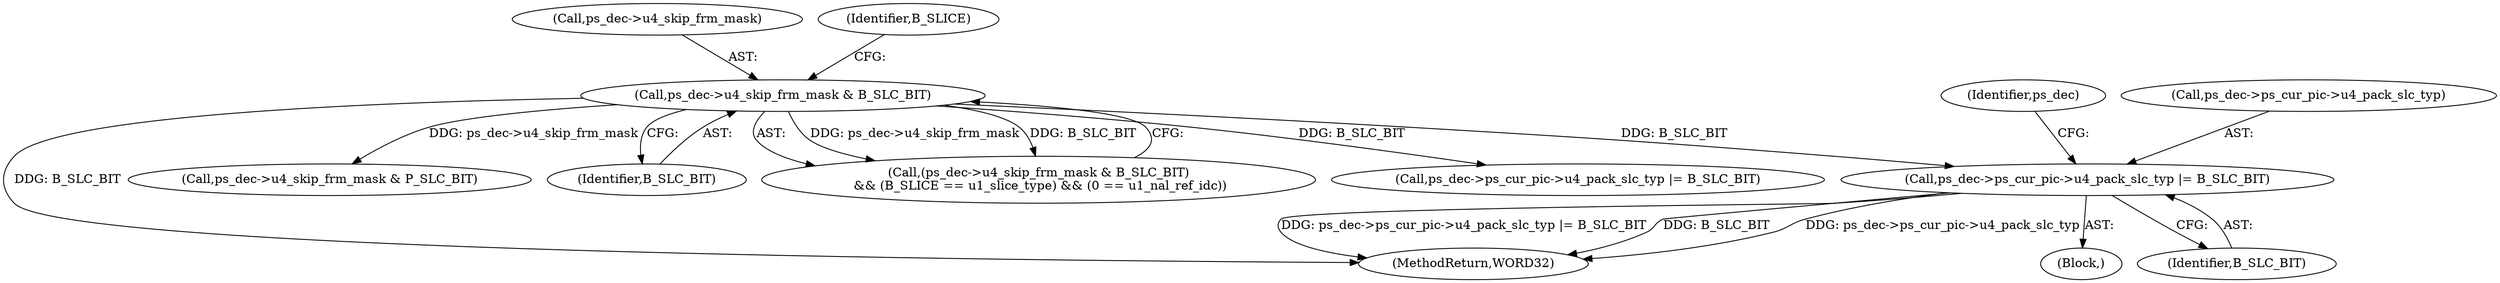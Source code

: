 digraph "0_Android_0b23c81c3dd9ec38f7e6806a3955fed1925541a0_2@pointer" {
"1001895" [label="(Call,ps_dec->ps_cur_pic->u4_pack_slc_typ |= B_SLC_BIT)"];
"1001865" [label="(Call,ps_dec->u4_skip_frm_mask & B_SLC_BIT)"];
"1001904" [label="(Identifier,ps_dec)"];
"1001865" [label="(Call,ps_dec->u4_skip_frm_mask & B_SLC_BIT)"];
"1001895" [label="(Call,ps_dec->ps_cur_pic->u4_pack_slc_typ |= B_SLC_BIT)"];
"1002516" [label="(Call,ps_dec->ps_cur_pic->u4_pack_slc_typ |= B_SLC_BIT)"];
"1001896" [label="(Call,ps_dec->ps_cur_pic->u4_pack_slc_typ)"];
"1002619" [label="(MethodReturn,WORD32)"];
"1001894" [label="(Block,)"];
"1001866" [label="(Call,ps_dec->u4_skip_frm_mask)"];
"1001880" [label="(Call,ps_dec->u4_skip_frm_mask & P_SLC_BIT)"];
"1001869" [label="(Identifier,B_SLC_BIT)"];
"1001872" [label="(Identifier,B_SLICE)"];
"1001901" [label="(Identifier,B_SLC_BIT)"];
"1001864" [label="(Call,(ps_dec->u4_skip_frm_mask & B_SLC_BIT)\n && (B_SLICE == u1_slice_type) && (0 == u1_nal_ref_idc))"];
"1001895" -> "1001894"  [label="AST: "];
"1001895" -> "1001901"  [label="CFG: "];
"1001896" -> "1001895"  [label="AST: "];
"1001901" -> "1001895"  [label="AST: "];
"1001904" -> "1001895"  [label="CFG: "];
"1001895" -> "1002619"  [label="DDG: ps_dec->ps_cur_pic->u4_pack_slc_typ"];
"1001895" -> "1002619"  [label="DDG: ps_dec->ps_cur_pic->u4_pack_slc_typ |= B_SLC_BIT"];
"1001895" -> "1002619"  [label="DDG: B_SLC_BIT"];
"1001865" -> "1001895"  [label="DDG: B_SLC_BIT"];
"1001865" -> "1001864"  [label="AST: "];
"1001865" -> "1001869"  [label="CFG: "];
"1001866" -> "1001865"  [label="AST: "];
"1001869" -> "1001865"  [label="AST: "];
"1001872" -> "1001865"  [label="CFG: "];
"1001864" -> "1001865"  [label="CFG: "];
"1001865" -> "1002619"  [label="DDG: B_SLC_BIT"];
"1001865" -> "1001864"  [label="DDG: ps_dec->u4_skip_frm_mask"];
"1001865" -> "1001864"  [label="DDG: B_SLC_BIT"];
"1001865" -> "1001880"  [label="DDG: ps_dec->u4_skip_frm_mask"];
"1001865" -> "1002516"  [label="DDG: B_SLC_BIT"];
}
